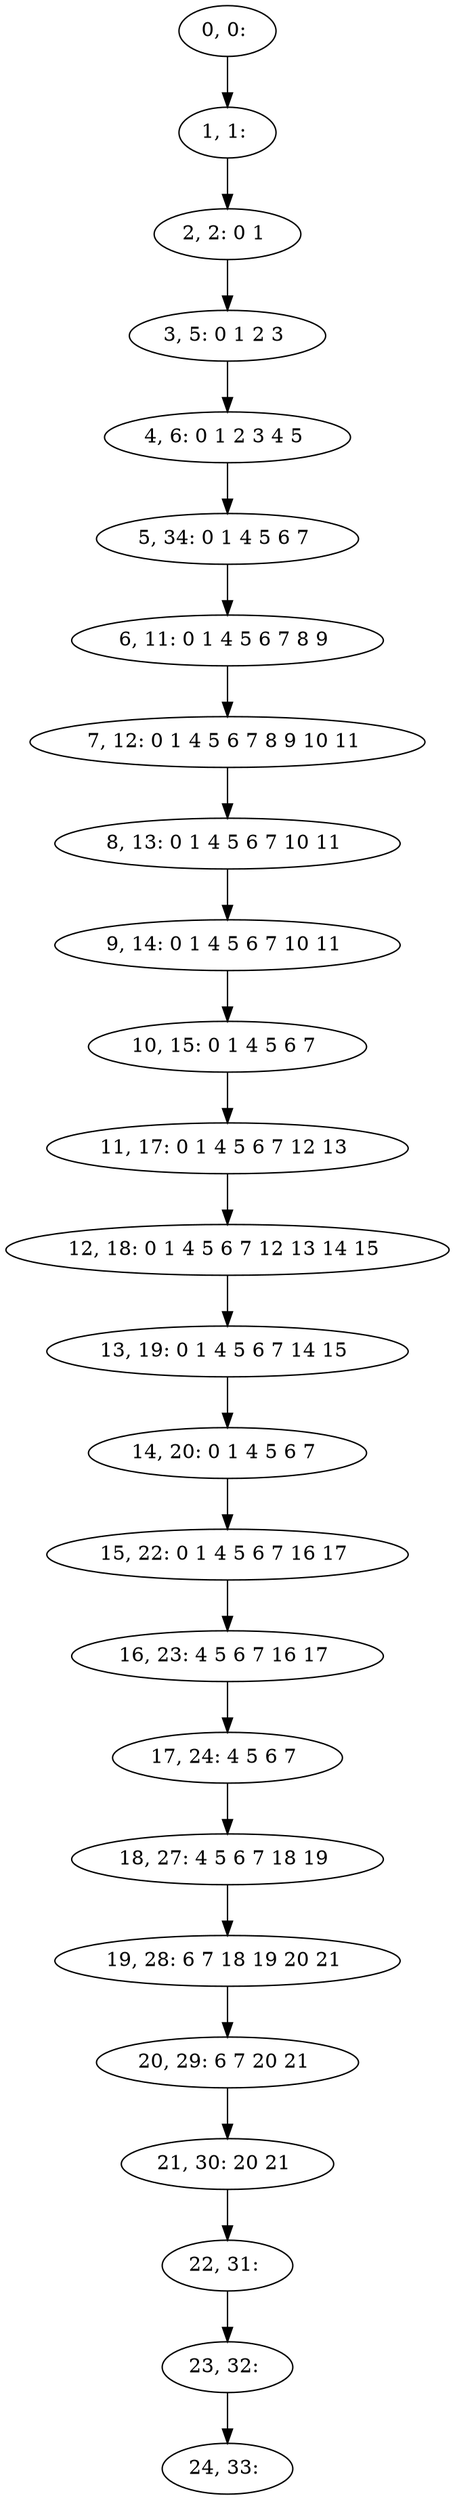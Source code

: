 digraph G {
0[label="0, 0: "];
1[label="1, 1: "];
2[label="2, 2: 0 1 "];
3[label="3, 5: 0 1 2 3 "];
4[label="4, 6: 0 1 2 3 4 5 "];
5[label="5, 34: 0 1 4 5 6 7 "];
6[label="6, 11: 0 1 4 5 6 7 8 9 "];
7[label="7, 12: 0 1 4 5 6 7 8 9 10 11 "];
8[label="8, 13: 0 1 4 5 6 7 10 11 "];
9[label="9, 14: 0 1 4 5 6 7 10 11 "];
10[label="10, 15: 0 1 4 5 6 7 "];
11[label="11, 17: 0 1 4 5 6 7 12 13 "];
12[label="12, 18: 0 1 4 5 6 7 12 13 14 15 "];
13[label="13, 19: 0 1 4 5 6 7 14 15 "];
14[label="14, 20: 0 1 4 5 6 7 "];
15[label="15, 22: 0 1 4 5 6 7 16 17 "];
16[label="16, 23: 4 5 6 7 16 17 "];
17[label="17, 24: 4 5 6 7 "];
18[label="18, 27: 4 5 6 7 18 19 "];
19[label="19, 28: 6 7 18 19 20 21 "];
20[label="20, 29: 6 7 20 21 "];
21[label="21, 30: 20 21 "];
22[label="22, 31: "];
23[label="23, 32: "];
24[label="24, 33: "];
0->1 ;
1->2 ;
2->3 ;
3->4 ;
4->5 ;
5->6 ;
6->7 ;
7->8 ;
8->9 ;
9->10 ;
10->11 ;
11->12 ;
12->13 ;
13->14 ;
14->15 ;
15->16 ;
16->17 ;
17->18 ;
18->19 ;
19->20 ;
20->21 ;
21->22 ;
22->23 ;
23->24 ;
}
